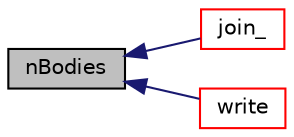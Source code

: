 digraph "nBodies"
{
  bgcolor="transparent";
  edge [fontname="Helvetica",fontsize="10",labelfontname="Helvetica",labelfontsize="10"];
  node [fontname="Helvetica",fontsize="10",shape=record];
  rankdir="LR";
  Node1 [label="nBodies",height=0.2,width=0.4,color="black", fillcolor="grey75", style="filled", fontcolor="black"];
  Node1 -> Node2 [dir="back",color="midnightblue",fontsize="10",style="solid",fontname="Helvetica"];
  Node2 [label="join_",height=0.2,width=0.4,color="red",URL="$a02255.html#ab5cc3084af83721de12efcfb5457972b",tooltip="Join the given body to the parent with ID parentID via the given. "];
  Node1 -> Node3 [dir="back",color="midnightblue",fontsize="10",style="solid",fontname="Helvetica"];
  Node3 [label="write",height=0.2,width=0.4,color="red",URL="$a02255.html#a0941061ad5a26be83b4107d05750ace6",tooltip="Write. "];
}
